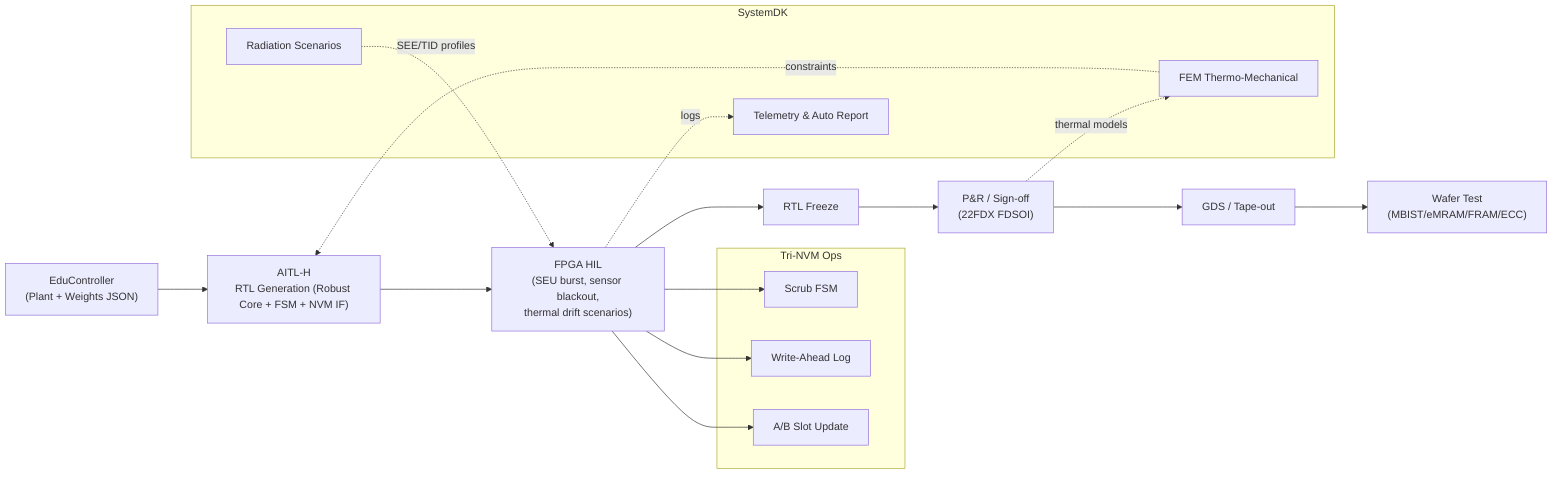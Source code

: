 flowchart LR
  A["EduController\n(Plant + Weights JSON)"] --> B["AITL-H\nRTL Generation (Robust Core + FSM + NVM IF)"]
  B --> C["FPGA HIL\n(SEU burst, sensor blackout,\nthermal drift scenarios)"]
  C --> D["RTL Freeze"]
  D --> E["P&R / Sign-off\n(22FDX FDSOI)"]
  E --> F["GDS / Tape-out"]
  F --> G["Wafer Test\n(MBIST/eMRAM/FRAM/ECC)"]

  subgraph SystemDK["SystemDK"]
    S1["FEM Thermo-Mechanical"]
    S2["Radiation Scenarios"]
    S3["Telemetry & Auto Report"]
  end

  C -. logs .-> S3
  E -. thermal models .-> S1
  S1 -. constraints .-> B
  S2 -. SEE/TID profiles .-> C

  subgraph NVMops["Tri-NVM Ops"]
    N1["Scrub FSM"]
    N2["Write-Ahead Log"]
    N3["A/B Slot Update"]
  end
  C --> N1 & N2 & N3